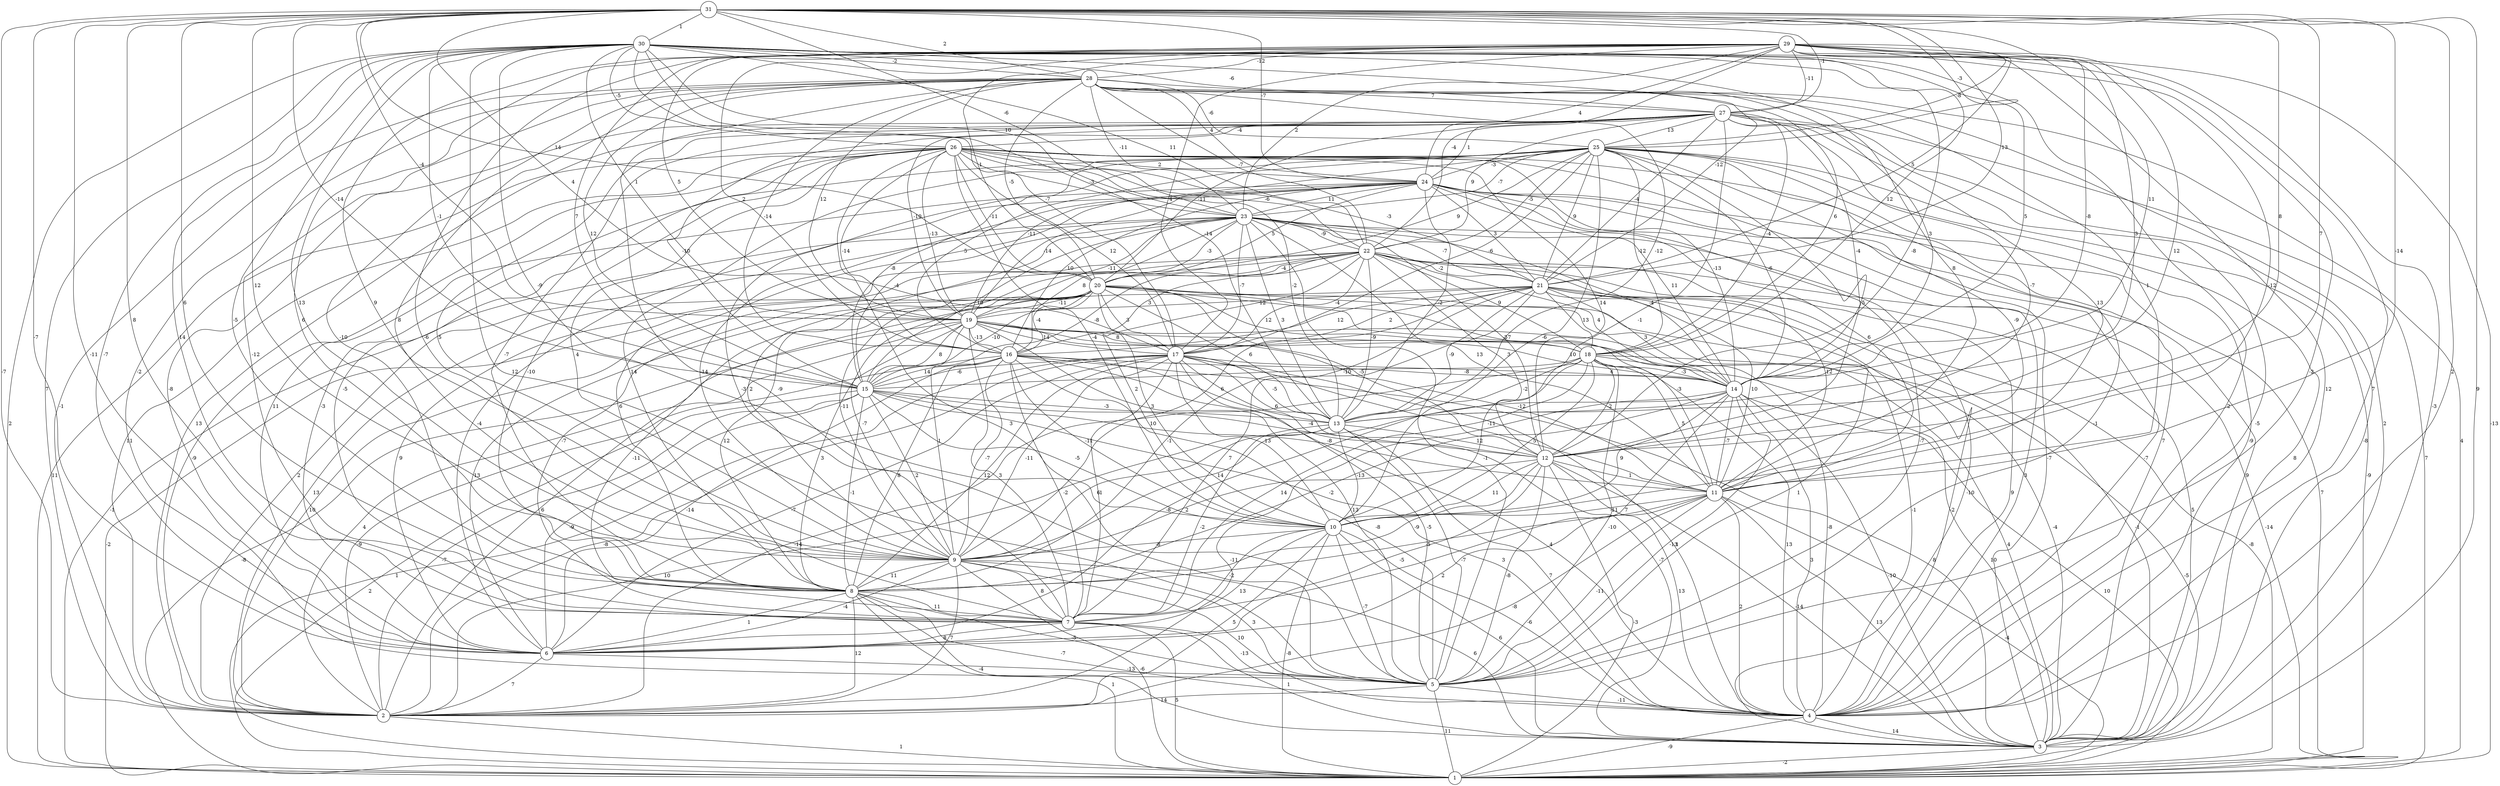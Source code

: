 graph { 
	 fontname="Helvetica,Arial,sans-serif" 
	 node [shape = circle]; 
	 31 -- 2 [label = "-7"];
	 31 -- 3 [label = "9"];
	 31 -- 4 [label = "2"];
	 31 -- 5 [label = "-11"];
	 31 -- 6 [label = "-7"];
	 31 -- 7 [label = "8"];
	 31 -- 8 [label = "6"];
	 31 -- 9 [label = "12"];
	 31 -- 11 [label = "-14"];
	 31 -- 12 [label = "7"];
	 31 -- 13 [label = "8"];
	 31 -- 14 [label = "11"];
	 31 -- 15 [label = "-14"];
	 31 -- 17 [label = "4"];
	 31 -- 19 [label = "-4"];
	 31 -- 20 [label = "14"];
	 31 -- 21 [label = "13"];
	 31 -- 23 [label = "-6"];
	 31 -- 24 [label = "-7"];
	 31 -- 25 [label = "-3"];
	 31 -- 27 [label = "-1"];
	 31 -- 28 [label = "2"];
	 31 -- 30 [label = "1"];
	 30 -- 1 [label = "2"];
	 30 -- 2 [label = "7"];
	 30 -- 3 [label = "2"];
	 30 -- 4 [label = "12"];
	 30 -- 5 [label = "12"];
	 30 -- 6 [label = "-7"];
	 30 -- 7 [label = "14"];
	 30 -- 8 [label = "-5"];
	 30 -- 9 [label = "13"];
	 30 -- 10 [label = "-9"];
	 30 -- 11 [label = "8"];
	 30 -- 12 [label = "-8"];
	 30 -- 13 [label = "-14"];
	 30 -- 14 [label = "5"];
	 30 -- 15 [label = "-1"];
	 30 -- 17 [label = "-7"];
	 30 -- 18 [label = "12"];
	 30 -- 19 [label = "1"];
	 30 -- 21 [label = "-12"];
	 30 -- 22 [label = "11"];
	 30 -- 23 [label = "10"];
	 30 -- 26 [label = "-5"];
	 30 -- 27 [label = "-6"];
	 30 -- 28 [label = "-2"];
	 29 -- 1 [label = "-13"];
	 29 -- 3 [label = "-3"];
	 29 -- 4 [label = "7"];
	 29 -- 5 [label = "-2"];
	 29 -- 7 [label = "-6"];
	 29 -- 8 [label = "6"];
	 29 -- 9 [label = "9"];
	 29 -- 10 [label = "-12"];
	 29 -- 12 [label = "12"];
	 29 -- 13 [label = "3"];
	 29 -- 14 [label = "-8"];
	 29 -- 15 [label = "7"];
	 29 -- 16 [label = "2"];
	 29 -- 17 [label = "4"];
	 29 -- 19 [label = "5"];
	 29 -- 20 [label = "1"];
	 29 -- 21 [label = "5"];
	 29 -- 22 [label = "-4"];
	 29 -- 23 [label = "2"];
	 29 -- 24 [label = "4"];
	 29 -- 25 [label = "-8"];
	 29 -- 27 [label = "-11"];
	 29 -- 28 [label = "-12"];
	 28 -- 1 [label = "4"];
	 28 -- 2 [label = "-1"];
	 28 -- 3 [label = "2"];
	 28 -- 5 [label = "-9"];
	 28 -- 6 [label = "-2"];
	 28 -- 7 [label = "-12"];
	 28 -- 8 [label = "-10"];
	 28 -- 9 [label = "8"];
	 28 -- 11 [label = "1"];
	 28 -- 13 [label = "-12"];
	 28 -- 14 [label = "3"];
	 28 -- 15 [label = "12"];
	 28 -- 16 [label = "-14"];
	 28 -- 18 [label = "6"];
	 28 -- 19 [label = "12"];
	 28 -- 20 [label = "-5"];
	 28 -- 22 [label = "-7"];
	 28 -- 23 [label = "-11"];
	 28 -- 24 [label = "4"];
	 28 -- 25 [label = "-6"];
	 28 -- 27 [label = "7"];
	 27 -- 1 [label = "7"];
	 27 -- 2 [label = "13"];
	 27 -- 3 [label = "-8"];
	 27 -- 4 [label = "-5"];
	 27 -- 6 [label = "-8"];
	 27 -- 8 [label = "-7"];
	 27 -- 9 [label = "5"];
	 27 -- 10 [label = "-1"];
	 27 -- 11 [label = "13"];
	 27 -- 12 [label = "-7"];
	 27 -- 14 [label = "-4"];
	 27 -- 15 [label = "-10"];
	 27 -- 18 [label = "-4"];
	 27 -- 19 [label = "-10"];
	 27 -- 20 [label = "-11"];
	 27 -- 21 [label = "-4"];
	 27 -- 22 [label = "9"];
	 27 -- 24 [label = "1"];
	 27 -- 25 [label = "13"];
	 27 -- 26 [label = "-4"];
	 26 -- 1 [label = "11"];
	 26 -- 2 [label = "11"];
	 26 -- 3 [label = "-7"];
	 26 -- 4 [label = "7"];
	 26 -- 5 [label = "3"];
	 26 -- 6 [label = "11"];
	 26 -- 7 [label = "-5"];
	 26 -- 8 [label = "-10"];
	 26 -- 9 [label = "4"];
	 26 -- 10 [label = "-4"];
	 26 -- 12 [label = "14"];
	 26 -- 13 [label = "-2"];
	 26 -- 14 [label = "-13"];
	 26 -- 16 [label = "-14"];
	 26 -- 17 [label = "12"];
	 26 -- 19 [label = "-13"];
	 26 -- 20 [label = "-11"];
	 26 -- 21 [label = "-3"];
	 26 -- 22 [label = "-6"];
	 26 -- 23 [label = "-3"];
	 26 -- 24 [label = "2"];
	 25 -- 1 [label = "-9"];
	 25 -- 3 [label = "8"];
	 25 -- 4 [label = "-9"];
	 25 -- 5 [label = "-1"];
	 25 -- 6 [label = "-3"];
	 25 -- 7 [label = "-3"];
	 25 -- 8 [label = "14"];
	 25 -- 10 [label = "-6"];
	 25 -- 11 [label = "-9"];
	 25 -- 12 [label = "5"];
	 25 -- 14 [label = "-6"];
	 25 -- 15 [label = "-8"];
	 25 -- 16 [label = "5"];
	 25 -- 17 [label = "-6"];
	 25 -- 18 [label = "-12"];
	 25 -- 19 [label = "-11"];
	 25 -- 20 [label = "9"];
	 25 -- 21 [label = "9"];
	 25 -- 22 [label = "-5"];
	 25 -- 23 [label = "-7"];
	 25 -- 24 [label = "-3"];
	 24 -- 1 [label = "7"];
	 24 -- 2 [label = "-9"];
	 24 -- 3 [label = "9"];
	 24 -- 4 [label = "-7"];
	 24 -- 5 [label = "-7"];
	 24 -- 6 [label = "-4"];
	 24 -- 9 [label = "-14"];
	 24 -- 11 [label = "6"];
	 24 -- 13 [label = "-2"];
	 24 -- 14 [label = "11"];
	 24 -- 15 [label = "-4"];
	 24 -- 16 [label = "10"];
	 24 -- 19 [label = "-14"];
	 24 -- 20 [label = "5"];
	 24 -- 21 [label = "3"];
	 24 -- 23 [label = "11"];
	 23 -- 1 [label = "-1"];
	 23 -- 2 [label = "2"];
	 23 -- 3 [label = "-10"];
	 23 -- 4 [label = "3"];
	 23 -- 5 [label = "-1"];
	 23 -- 8 [label = "6"];
	 23 -- 9 [label = "2"];
	 23 -- 11 [label = "13"];
	 23 -- 12 [label = "-7"];
	 23 -- 13 [label = "3"];
	 23 -- 14 [label = "-4"];
	 23 -- 15 [label = "10"];
	 23 -- 16 [label = "8"];
	 23 -- 17 [label = "-7"];
	 23 -- 19 [label = "-11"];
	 23 -- 20 [label = "-3"];
	 23 -- 21 [label = "-7"];
	 23 -- 22 [label = "-9"];
	 22 -- 1 [label = "-14"];
	 22 -- 2 [label = "13"];
	 22 -- 3 [label = "5"];
	 22 -- 4 [label = "9"];
	 22 -- 6 [label = "9"];
	 22 -- 7 [label = "-7"];
	 22 -- 9 [label = "-11"];
	 22 -- 10 [label = "2"];
	 22 -- 11 [label = "12"];
	 22 -- 12 [label = "3"];
	 22 -- 13 [label = "-9"];
	 22 -- 14 [label = "4"];
	 22 -- 15 [label = "-8"];
	 22 -- 16 [label = "3"];
	 22 -- 17 [label = "-4"];
	 22 -- 18 [label = "9"];
	 22 -- 20 [label = "-4"];
	 22 -- 21 [label = "-2"];
	 21 -- 1 [label = "-8"];
	 21 -- 2 [label = "6"];
	 21 -- 3 [label = "-1"];
	 21 -- 4 [label = "-2"];
	 21 -- 5 [label = "1"];
	 21 -- 7 [label = "7"];
	 21 -- 8 [label = "-1"];
	 21 -- 9 [label = "10"];
	 21 -- 11 [label = "10"];
	 21 -- 13 [label = "-9"];
	 21 -- 14 [label = "3"];
	 21 -- 16 [label = "12"];
	 21 -- 17 [label = "2"];
	 21 -- 18 [label = "13"];
	 21 -- 19 [label = "12"];
	 20 -- 1 [label = "-2"];
	 20 -- 2 [label = "10"];
	 20 -- 3 [label = "-4"];
	 20 -- 4 [label = "-1"];
	 20 -- 6 [label = "13"];
	 20 -- 7 [label = "-11"];
	 20 -- 8 [label = "12"];
	 20 -- 9 [label = "-7"];
	 20 -- 10 [label = "3"];
	 20 -- 11 [label = "-3"];
	 20 -- 12 [label = "-5"];
	 20 -- 13 [label = "6"];
	 20 -- 14 [label = "-2"];
	 20 -- 15 [label = "-10"];
	 20 -- 16 [label = "-4"];
	 20 -- 17 [label = "3"];
	 20 -- 18 [label = "12"];
	 20 -- 19 [label = "-11"];
	 19 -- 1 [label = "-8"];
	 19 -- 2 [label = "4"];
	 19 -- 3 [label = "4"];
	 19 -- 4 [label = "-8"];
	 19 -- 5 [label = "13"];
	 19 -- 7 [label = "3"];
	 19 -- 8 [label = "3"];
	 19 -- 9 [label = "1"];
	 19 -- 11 [label = "-12"];
	 19 -- 14 [label = "10"];
	 19 -- 15 [label = "8"];
	 19 -- 16 [label = "-13"];
	 19 -- 17 [label = "14"];
	 19 -- 18 [label = "8"];
	 18 -- 1 [label = "-5"];
	 18 -- 2 [label = "-14"];
	 18 -- 3 [label = "10"];
	 18 -- 4 [label = "13"];
	 18 -- 5 [label = "-10"];
	 18 -- 6 [label = "-8"];
	 18 -- 7 [label = "14"];
	 18 -- 10 [label = "5"];
	 18 -- 11 [label = "5"];
	 18 -- 12 [label = "-2"];
	 18 -- 13 [label = "-2"];
	 18 -- 14 [label = "-3"];
	 18 -- 15 [label = "-10"];
	 17 -- 1 [label = "1"];
	 17 -- 2 [label = "-8"];
	 17 -- 3 [label = "-7"];
	 17 -- 4 [label = "1"];
	 17 -- 5 [label = "-5"];
	 17 -- 6 [label = "-7"];
	 17 -- 7 [label = "1"];
	 17 -- 8 [label = "12"];
	 17 -- 9 [label = "-11"];
	 17 -- 10 [label = "13"];
	 17 -- 11 [label = "-11"];
	 17 -- 12 [label = "6"];
	 17 -- 13 [label = "-5"];
	 17 -- 14 [label = "4"];
	 17 -- 15 [label = "-6"];
	 16 -- 2 [label = "-9"];
	 16 -- 3 [label = "8"];
	 16 -- 4 [label = "4"];
	 16 -- 5 [label = "-8"];
	 16 -- 6 [label = "-14"];
	 16 -- 7 [label = "-2"];
	 16 -- 8 [label = "8"];
	 16 -- 9 [label = "-7"];
	 16 -- 10 [label = "-11"];
	 16 -- 13 [label = "6"];
	 16 -- 14 [label = "-8"];
	 16 -- 15 [label = "14"];
	 15 -- 1 [label = "2"];
	 15 -- 2 [label = "-7"];
	 15 -- 4 [label = "3"];
	 15 -- 6 [label = "-9"];
	 15 -- 8 [label = "-1"];
	 15 -- 9 [label = "2"];
	 15 -- 10 [label = "-5"];
	 15 -- 11 [label = "-8"];
	 15 -- 12 [label = "-4"];
	 15 -- 13 [label = "-3"];
	 14 -- 1 [label = "10"];
	 14 -- 2 [label = "-11"];
	 14 -- 3 [label = "-10"];
	 14 -- 4 [label = "3"];
	 14 -- 5 [label = "-13"];
	 14 -- 7 [label = "7"];
	 14 -- 8 [label = "-2"];
	 14 -- 9 [label = "14"];
	 14 -- 10 [label = "9"];
	 14 -- 11 [label = "-7"];
	 13 -- 2 [label = "10"];
	 13 -- 4 [label = "7"];
	 13 -- 5 [label = "-7"];
	 13 -- 7 [label = "-2"];
	 13 -- 9 [label = "6"];
	 13 -- 10 [label = "-13"];
	 13 -- 12 [label = "12"];
	 12 -- 1 [label = "-3"];
	 12 -- 3 [label = "-14"];
	 12 -- 4 [label = "13"];
	 12 -- 5 [label = "-8"];
	 12 -- 6 [label = "-5"];
	 12 -- 8 [label = "-9"];
	 12 -- 9 [label = "2"];
	 12 -- 10 [label = "11"];
	 12 -- 11 [label = "1"];
	 11 -- 1 [label = "-4"];
	 11 -- 2 [label = "-8"];
	 11 -- 3 [label = "13"];
	 11 -- 4 [label = "2"];
	 11 -- 5 [label = "-11"];
	 11 -- 6 [label = "2"];
	 11 -- 8 [label = "-5"];
	 11 -- 10 [label = "-11"];
	 10 -- 1 [label = "-8"];
	 10 -- 2 [label = "5"];
	 10 -- 3 [label = "6"];
	 10 -- 4 [label = "-6"];
	 10 -- 5 [label = "-7"];
	 10 -- 6 [label = "13"];
	 10 -- 7 [label = "-2"];
	 10 -- 9 [label = "-8"];
	 9 -- 1 [label = "-6"];
	 9 -- 2 [label = "7"];
	 9 -- 3 [label = "6"];
	 9 -- 4 [label = "10"];
	 9 -- 5 [label = "3"];
	 9 -- 6 [label = "-4"];
	 9 -- 7 [label = "8"];
	 9 -- 8 [label = "11"];
	 8 -- 1 [label = "1"];
	 8 -- 2 [label = "12"];
	 8 -- 3 [label = "-4"];
	 8 -- 4 [label = "-7"];
	 8 -- 5 [label = "-5"];
	 8 -- 6 [label = "1"];
	 8 -- 7 [label = "11"];
	 7 -- 1 [label = "5"];
	 7 -- 3 [label = "1"];
	 7 -- 5 [label = "-13"];
	 7 -- 6 [label = "8"];
	 6 -- 2 [label = "7"];
	 6 -- 5 [label = "-13"];
	 5 -- 1 [label = "11"];
	 5 -- 2 [label = "14"];
	 5 -- 4 [label = "-11"];
	 4 -- 1 [label = "-9"];
	 4 -- 3 [label = "14"];
	 3 -- 1 [label = "-2"];
	 2 -- 1 [label = "1"];
	 1;
	 2;
	 3;
	 4;
	 5;
	 6;
	 7;
	 8;
	 9;
	 10;
	 11;
	 12;
	 13;
	 14;
	 15;
	 16;
	 17;
	 18;
	 19;
	 20;
	 21;
	 22;
	 23;
	 24;
	 25;
	 26;
	 27;
	 28;
	 29;
	 30;
	 31;
}
